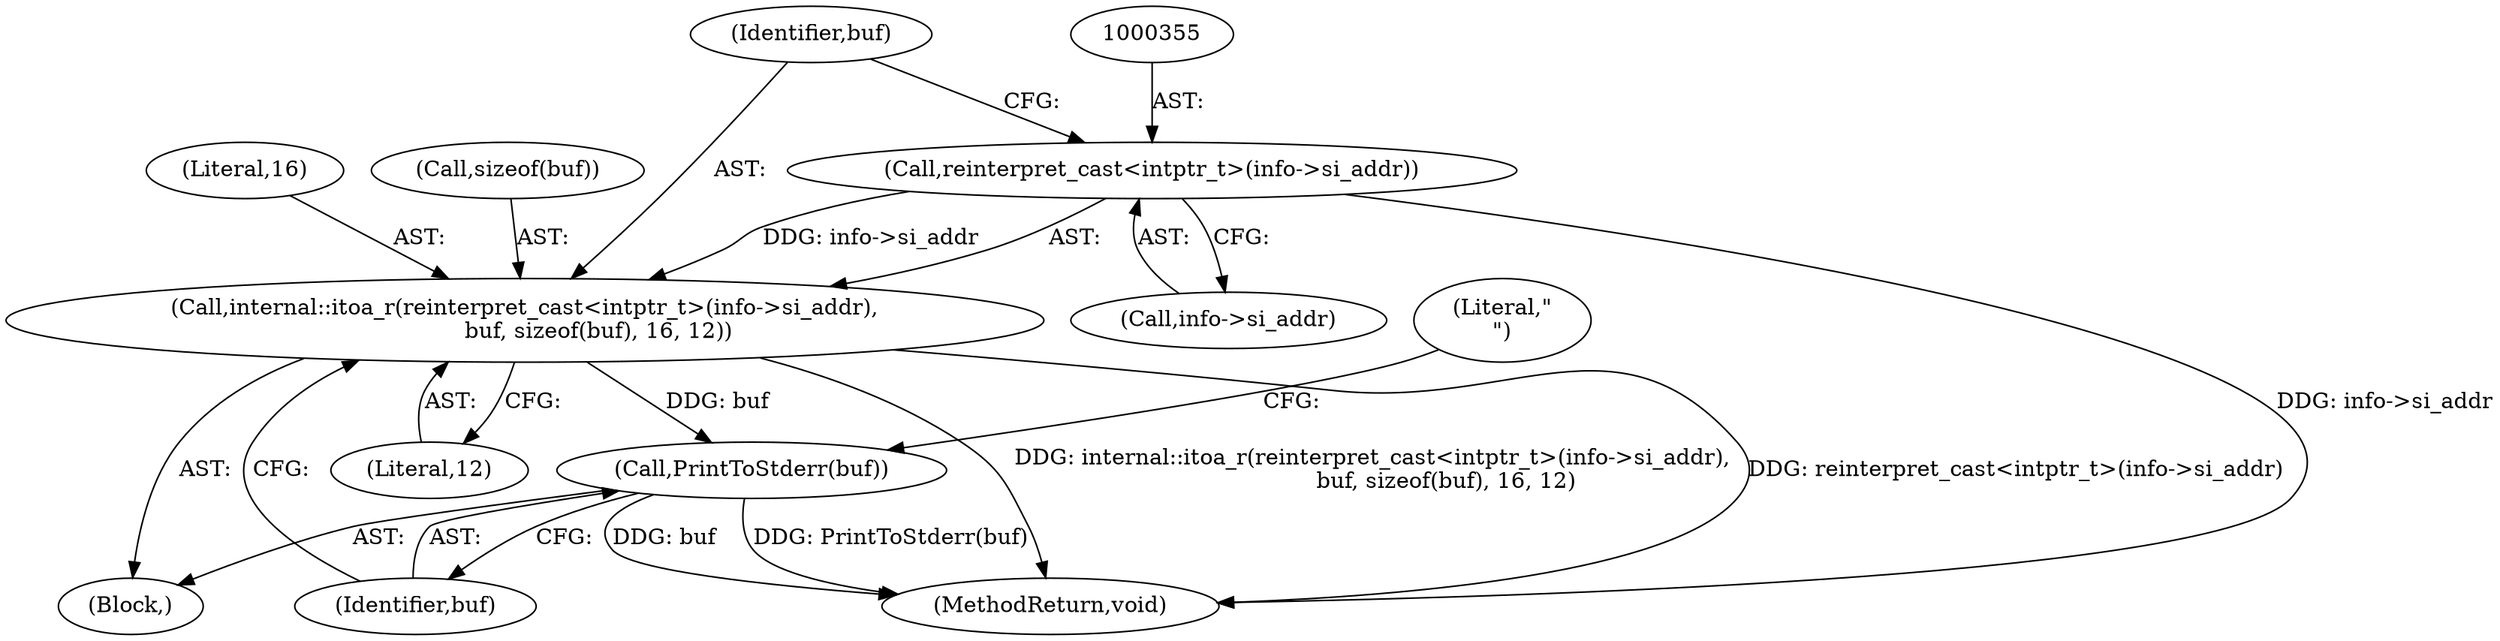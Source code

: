 digraph "0_Chrome_805eabb91d386c86bd64336c7643f6dfa864151d@pointer" {
"1000354" [label="(Call,reinterpret_cast<intptr_t>(info->si_addr))"];
"1000353" [label="(Call,internal::itoa_r(reinterpret_cast<intptr_t>(info->si_addr),\n                     buf, sizeof(buf), 16, 12))"];
"1000364" [label="(Call,PrintToStderr(buf))"];
"1000353" [label="(Call,internal::itoa_r(reinterpret_cast<intptr_t>(info->si_addr),\n                     buf, sizeof(buf), 16, 12))"];
"1000352" [label="(Block,)"];
"1000356" [label="(Call,info->si_addr)"];
"1000359" [label="(Identifier,buf)"];
"1000354" [label="(Call,reinterpret_cast<intptr_t>(info->si_addr))"];
"1000364" [label="(Call,PrintToStderr(buf))"];
"1000445" [label="(MethodReturn,void)"];
"1000365" [label="(Identifier,buf)"];
"1000362" [label="(Literal,16)"];
"1000363" [label="(Literal,12)"];
"1000360" [label="(Call,sizeof(buf))"];
"1000367" [label="(Literal,\"\n\")"];
"1000354" -> "1000353"  [label="AST: "];
"1000354" -> "1000356"  [label="CFG: "];
"1000355" -> "1000354"  [label="AST: "];
"1000356" -> "1000354"  [label="AST: "];
"1000359" -> "1000354"  [label="CFG: "];
"1000354" -> "1000445"  [label="DDG: info->si_addr"];
"1000354" -> "1000353"  [label="DDG: info->si_addr"];
"1000353" -> "1000352"  [label="AST: "];
"1000353" -> "1000363"  [label="CFG: "];
"1000359" -> "1000353"  [label="AST: "];
"1000360" -> "1000353"  [label="AST: "];
"1000362" -> "1000353"  [label="AST: "];
"1000363" -> "1000353"  [label="AST: "];
"1000365" -> "1000353"  [label="CFG: "];
"1000353" -> "1000445"  [label="DDG: internal::itoa_r(reinterpret_cast<intptr_t>(info->si_addr),\n                     buf, sizeof(buf), 16, 12)"];
"1000353" -> "1000445"  [label="DDG: reinterpret_cast<intptr_t>(info->si_addr)"];
"1000353" -> "1000364"  [label="DDG: buf"];
"1000364" -> "1000352"  [label="AST: "];
"1000364" -> "1000365"  [label="CFG: "];
"1000365" -> "1000364"  [label="AST: "];
"1000367" -> "1000364"  [label="CFG: "];
"1000364" -> "1000445"  [label="DDG: buf"];
"1000364" -> "1000445"  [label="DDG: PrintToStderr(buf)"];
}
